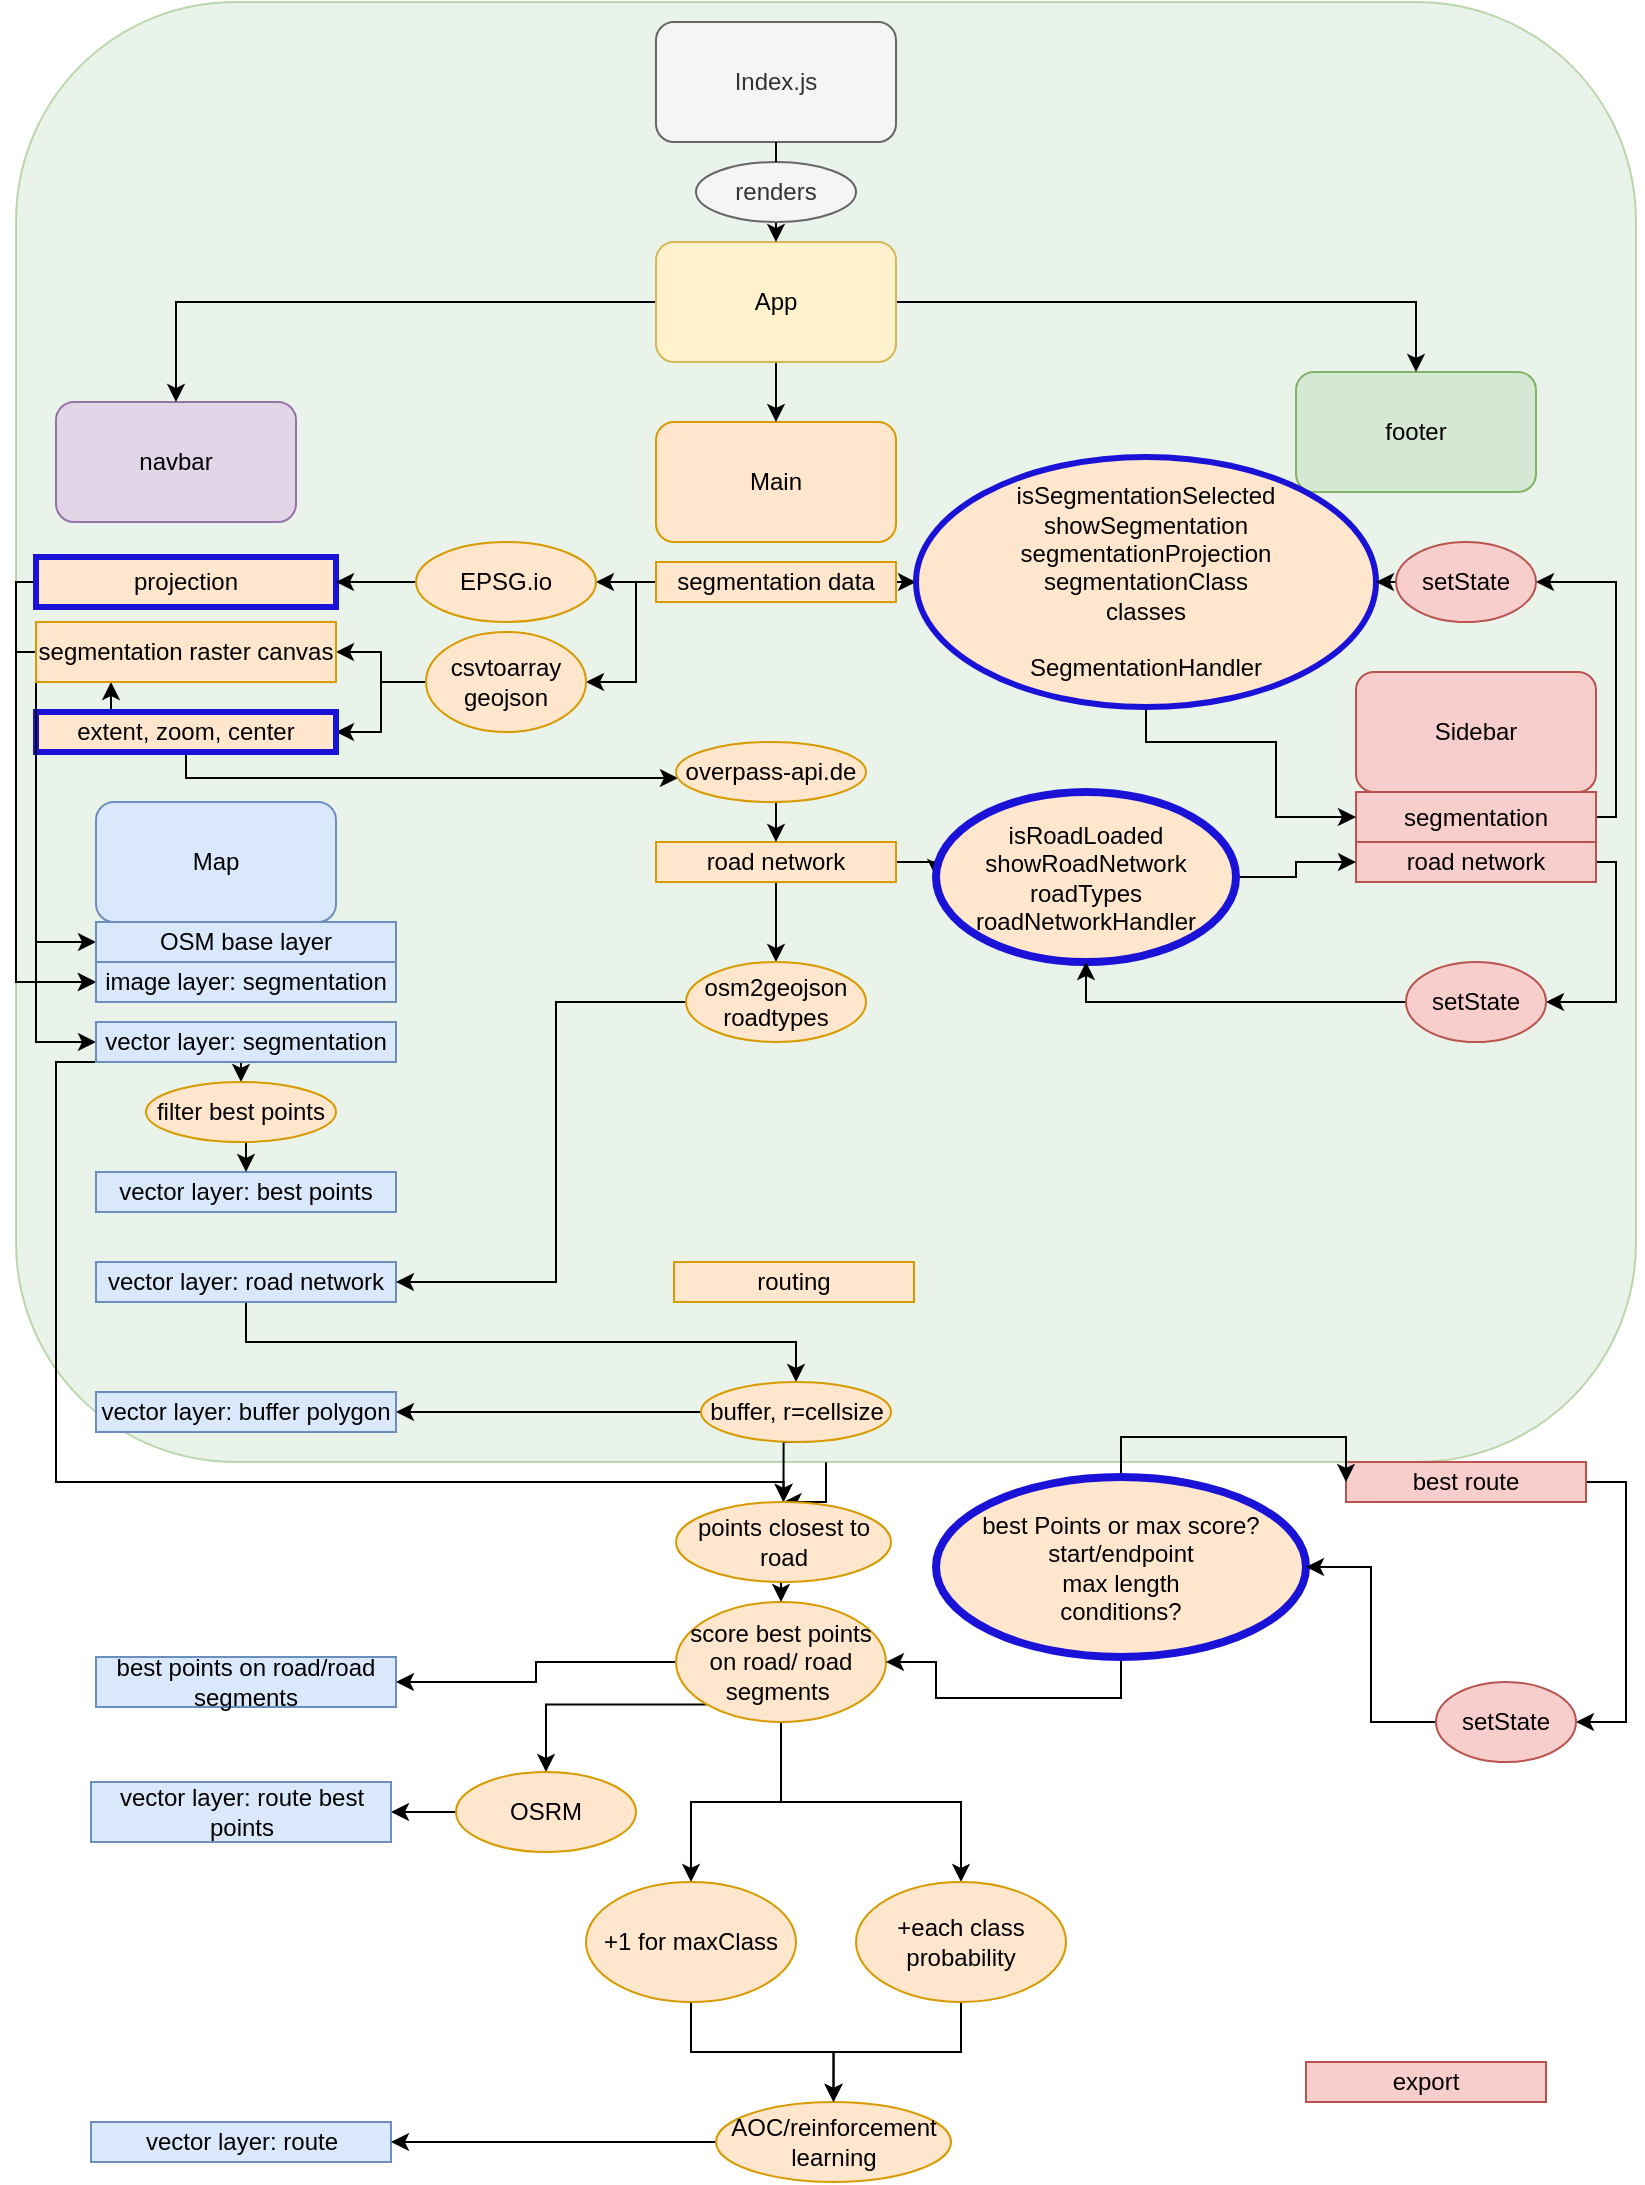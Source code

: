 <mxfile version="20.2.3" type="device"><diagram id="ISMO9yJqFvdcTwZEUGKx" name="Seite-1"><mxGraphModel dx="582" dy="1745" grid="1" gridSize="10" guides="1" tooltips="1" connect="1" arrows="1" fold="1" page="1" pageScale="1" pageWidth="827" pageHeight="1169" math="0" shadow="0"><root><mxCell id="0"/><mxCell id="1" parent="0"/><mxCell id="FlvkhMW4wZBpqQ-9H84d-1" value="" style="edgeStyle=orthogonalEdgeStyle;rounded=0;orthogonalLoop=1;jettySize=auto;html=1;" edge="1" parent="1" source="CpbpkZOTFjQyHkzpmMkU-50" target="CpbpkZOTFjQyHkzpmMkU-32"><mxGeometry relative="1" as="geometry"/></mxCell><mxCell id="CpbpkZOTFjQyHkzpmMkU-50" value="" style="rounded=1;whiteSpace=wrap;html=1;fillColor=#d5e8d4;strokeColor=#82b366;opacity=50;" parent="1" vertex="1"><mxGeometry x="10" width="810" height="730" as="geometry"/></mxCell><mxCell id="XAYOz17kquEguPO8lkq4-1" value="Map" style="rounded=1;whiteSpace=wrap;html=1;fillColor=#dae8fc;strokeColor=#6c8ebf;" parent="1" vertex="1"><mxGeometry x="50" y="400" width="120" height="60" as="geometry"/></mxCell><mxCell id="XAYOz17kquEguPO8lkq4-2" value="footer" style="rounded=1;whiteSpace=wrap;html=1;fillColor=#d5e8d4;strokeColor=#82b366;" parent="1" vertex="1"><mxGeometry x="650" y="185" width="120" height="60" as="geometry"/></mxCell><mxCell id="XAYOz17kquEguPO8lkq4-3" value="Main" style="rounded=1;whiteSpace=wrap;html=1;labelBackgroundColor=none;labelBorderColor=none;fillColor=#ffe6cc;strokeColor=#d79b00;" parent="1" vertex="1"><mxGeometry x="330" y="210" width="120" height="60" as="geometry"/></mxCell><mxCell id="XAYOz17kquEguPO8lkq4-4" value="navbar" style="rounded=1;whiteSpace=wrap;html=1;fillColor=#e1d5e7;strokeColor=#9673a6;" parent="1" vertex="1"><mxGeometry x="30" y="200" width="120" height="60" as="geometry"/></mxCell><mxCell id="XAYOz17kquEguPO8lkq4-54" style="edgeStyle=orthogonalEdgeStyle;rounded=0;orthogonalLoop=1;jettySize=auto;html=1;exitX=0.5;exitY=1;exitDx=0;exitDy=0;entryX=0.5;entryY=0;entryDx=0;entryDy=0;" parent="1" source="XAYOz17kquEguPO8lkq4-5" target="XAYOz17kquEguPO8lkq4-3" edge="1"><mxGeometry relative="1" as="geometry"/></mxCell><mxCell id="XAYOz17kquEguPO8lkq4-55" style="edgeStyle=orthogonalEdgeStyle;rounded=0;orthogonalLoop=1;jettySize=auto;html=1;exitX=0;exitY=0.5;exitDx=0;exitDy=0;entryX=0.5;entryY=0;entryDx=0;entryDy=0;" parent="1" source="XAYOz17kquEguPO8lkq4-5" target="XAYOz17kquEguPO8lkq4-4" edge="1"><mxGeometry relative="1" as="geometry"/></mxCell><mxCell id="XAYOz17kquEguPO8lkq4-56" style="edgeStyle=orthogonalEdgeStyle;rounded=0;orthogonalLoop=1;jettySize=auto;html=1;exitX=1;exitY=0.5;exitDx=0;exitDy=0;entryX=0.5;entryY=0;entryDx=0;entryDy=0;" parent="1" source="XAYOz17kquEguPO8lkq4-5" target="XAYOz17kquEguPO8lkq4-2" edge="1"><mxGeometry relative="1" as="geometry"/></mxCell><mxCell id="XAYOz17kquEguPO8lkq4-5" value="App" style="rounded=1;whiteSpace=wrap;html=1;fillColor=#fff2cc;strokeColor=#d6b656;" parent="1" vertex="1"><mxGeometry x="330" y="120" width="120" height="60" as="geometry"/></mxCell><mxCell id="XAYOz17kquEguPO8lkq4-53" style="edgeStyle=orthogonalEdgeStyle;rounded=0;orthogonalLoop=1;jettySize=auto;html=1;exitX=0.5;exitY=1;exitDx=0;exitDy=0;entryX=0.5;entryY=0;entryDx=0;entryDy=0;startArrow=none;" parent="1" source="XAYOz17kquEguPO8lkq4-58" target="XAYOz17kquEguPO8lkq4-5" edge="1"><mxGeometry relative="1" as="geometry"/></mxCell><mxCell id="XAYOz17kquEguPO8lkq4-6" value="Index.js" style="rounded=1;whiteSpace=wrap;html=1;fillColor=#f5f5f5;fontColor=#333333;strokeColor=#666666;" parent="1" vertex="1"><mxGeometry x="330" y="10" width="120" height="60" as="geometry"/></mxCell><mxCell id="XAYOz17kquEguPO8lkq4-7" value="Sidebar" style="rounded=1;whiteSpace=wrap;html=1;fillColor=#f8cecc;strokeColor=#b85450;" parent="1" vertex="1"><mxGeometry x="680" y="335" width="120" height="60" as="geometry"/></mxCell><mxCell id="XAYOz17kquEguPO8lkq4-18" style="edgeStyle=orthogonalEdgeStyle;rounded=0;orthogonalLoop=1;jettySize=auto;html=1;entryX=1;entryY=0.5;entryDx=0;entryDy=0;exitX=0;exitY=0.5;exitDx=0;exitDy=0;" parent="1" source="XAYOz17kquEguPO8lkq4-33" target="XAYOz17kquEguPO8lkq4-16" edge="1"><mxGeometry relative="1" as="geometry"><mxPoint x="230" y="250" as="sourcePoint"/></mxGeometry></mxCell><mxCell id="XAYOz17kquEguPO8lkq4-23" style="edgeStyle=orthogonalEdgeStyle;rounded=0;orthogonalLoop=1;jettySize=auto;html=1;entryX=1;entryY=0.5;entryDx=0;entryDy=0;exitX=0;exitY=0.5;exitDx=0;exitDy=0;" parent="1" source="XAYOz17kquEguPO8lkq4-33" target="XAYOz17kquEguPO8lkq4-22" edge="1"><mxGeometry relative="1" as="geometry"><mxPoint x="230" y="250" as="sourcePoint"/></mxGeometry></mxCell><mxCell id="XAYOz17kquEguPO8lkq4-35" style="edgeStyle=orthogonalEdgeStyle;rounded=0;orthogonalLoop=1;jettySize=auto;html=1;exitX=0;exitY=0.5;exitDx=0;exitDy=0;entryX=1;entryY=0.5;entryDx=0;entryDy=0;" parent="1" source="XAYOz17kquEguPO8lkq4-13" target="XAYOz17kquEguPO8lkq4-33" edge="1"><mxGeometry relative="1" as="geometry"><Array as="points"><mxPoint x="320" y="290"/><mxPoint x="320" y="340"/></Array></mxGeometry></mxCell><mxCell id="XAYOz17kquEguPO8lkq4-47" style="edgeStyle=orthogonalEdgeStyle;rounded=0;orthogonalLoop=1;jettySize=auto;html=1;exitX=1;exitY=0.5;exitDx=0;exitDy=0;entryX=0;entryY=0.5;entryDx=0;entryDy=0;" parent="1" source="XAYOz17kquEguPO8lkq4-13" target="XAYOz17kquEguPO8lkq4-46" edge="1"><mxGeometry relative="1" as="geometry"/></mxCell><mxCell id="XAYOz17kquEguPO8lkq4-61" style="edgeStyle=orthogonalEdgeStyle;rounded=0;orthogonalLoop=1;jettySize=auto;html=1;exitX=0;exitY=0.5;exitDx=0;exitDy=0;entryX=1;entryY=0.5;entryDx=0;entryDy=0;" parent="1" source="XAYOz17kquEguPO8lkq4-13" target="XAYOz17kquEguPO8lkq4-60" edge="1"><mxGeometry relative="1" as="geometry"/></mxCell><mxCell id="XAYOz17kquEguPO8lkq4-13" value="segmentation data" style="rounded=0;whiteSpace=wrap;html=1;fillColor=#ffe6cc;strokeColor=#d79b00;" parent="1" vertex="1"><mxGeometry x="330" y="280" width="120" height="20" as="geometry"/></mxCell><mxCell id="XAYOz17kquEguPO8lkq4-50" style="edgeStyle=orthogonalEdgeStyle;rounded=0;orthogonalLoop=1;jettySize=auto;html=1;exitX=1;exitY=0.5;exitDx=0;exitDy=0;entryX=0;entryY=0.5;entryDx=0;entryDy=0;" parent="1" source="XAYOz17kquEguPO8lkq4-14" target="XAYOz17kquEguPO8lkq4-49" edge="1"><mxGeometry relative="1" as="geometry"><Array as="points"><mxPoint x="490" y="430"/><mxPoint x="490" y="430"/></Array></mxGeometry></mxCell><mxCell id="XAYOz17kquEguPO8lkq4-64" style="edgeStyle=orthogonalEdgeStyle;rounded=0;orthogonalLoop=1;jettySize=auto;html=1;exitX=0.5;exitY=1;exitDx=0;exitDy=0;" parent="1" source="XAYOz17kquEguPO8lkq4-14" target="XAYOz17kquEguPO8lkq4-36" edge="1"><mxGeometry relative="1" as="geometry"/></mxCell><mxCell id="XAYOz17kquEguPO8lkq4-14" value="road network" style="rounded=0;whiteSpace=wrap;html=1;fillColor=#ffe6cc;strokeColor=#d79b00;" parent="1" vertex="1"><mxGeometry x="330" y="420" width="120" height="20" as="geometry"/></mxCell><mxCell id="XAYOz17kquEguPO8lkq4-15" value="routing" style="rounded=0;whiteSpace=wrap;html=1;fillColor=#ffe6cc;strokeColor=#d79b00;" parent="1" vertex="1"><mxGeometry x="339" y="630" width="120" height="20" as="geometry"/></mxCell><mxCell id="XAYOz17kquEguPO8lkq4-30" style="edgeStyle=orthogonalEdgeStyle;rounded=0;orthogonalLoop=1;jettySize=auto;html=1;exitX=0;exitY=0.5;exitDx=0;exitDy=0;entryX=0;entryY=0.5;entryDx=0;entryDy=0;" parent="1" source="XAYOz17kquEguPO8lkq4-16" target="XAYOz17kquEguPO8lkq4-24" edge="1"><mxGeometry relative="1" as="geometry"><Array as="points"><mxPoint x="20" y="470"/></Array></mxGeometry></mxCell><mxCell id="XAYOz17kquEguPO8lkq4-66" style="edgeStyle=orthogonalEdgeStyle;rounded=0;orthogonalLoop=1;jettySize=auto;html=1;exitX=0.25;exitY=0;exitDx=0;exitDy=0;entryX=0.25;entryY=1;entryDx=0;entryDy=0;" parent="1" source="XAYOz17kquEguPO8lkq4-16" target="XAYOz17kquEguPO8lkq4-22" edge="1"><mxGeometry relative="1" as="geometry"/></mxCell><mxCell id="XAYOz17kquEguPO8lkq4-71" style="edgeStyle=orthogonalEdgeStyle;rounded=0;orthogonalLoop=1;jettySize=auto;html=1;exitX=0.5;exitY=1;exitDx=0;exitDy=0;" parent="1" source="XAYOz17kquEguPO8lkq4-16" target="XAYOz17kquEguPO8lkq4-68" edge="1"><mxGeometry relative="1" as="geometry"><Array as="points"><mxPoint x="95" y="388"/></Array></mxGeometry></mxCell><mxCell id="XAYOz17kquEguPO8lkq4-16" value="extent, zoom, center" style="rounded=0;whiteSpace=wrap;html=1;fillColor=#ffe6cc;strokeColor=#1A13D7;strokeWidth=3;" parent="1" vertex="1"><mxGeometry x="20" y="355" width="150" height="20" as="geometry"/></mxCell><mxCell id="XAYOz17kquEguPO8lkq4-31" style="edgeStyle=orthogonalEdgeStyle;rounded=0;orthogonalLoop=1;jettySize=auto;html=1;exitX=0;exitY=0.5;exitDx=0;exitDy=0;entryX=0;entryY=0.5;entryDx=0;entryDy=0;" parent="1" source="XAYOz17kquEguPO8lkq4-20" target="XAYOz17kquEguPO8lkq4-25" edge="1"><mxGeometry relative="1" as="geometry"><Array as="points"><mxPoint x="10" y="290"/><mxPoint x="10" y="490"/></Array></mxGeometry></mxCell><mxCell id="XAYOz17kquEguPO8lkq4-20" value="projection" style="rounded=0;whiteSpace=wrap;html=1;fillColor=#ffe6cc;strokeColor=#1A13D7;strokeWidth=3;" parent="1" vertex="1"><mxGeometry x="20" y="277.5" width="150" height="25" as="geometry"/></mxCell><mxCell id="XAYOz17kquEguPO8lkq4-67" style="edgeStyle=orthogonalEdgeStyle;rounded=0;orthogonalLoop=1;jettySize=auto;html=1;exitX=0;exitY=0.5;exitDx=0;exitDy=0;entryX=0;entryY=0.5;entryDx=0;entryDy=0;" parent="1" source="XAYOz17kquEguPO8lkq4-22" target="XAYOz17kquEguPO8lkq4-25" edge="1"><mxGeometry relative="1" as="geometry"><Array as="points"><mxPoint x="10" y="325"/><mxPoint x="10" y="490"/></Array></mxGeometry></mxCell><mxCell id="CpbpkZOTFjQyHkzpmMkU-3" style="edgeStyle=orthogonalEdgeStyle;rounded=0;orthogonalLoop=1;jettySize=auto;html=1;exitX=0;exitY=1;exitDx=0;exitDy=0;entryX=0;entryY=0.5;entryDx=0;entryDy=0;" parent="1" source="XAYOz17kquEguPO8lkq4-22" target="CpbpkZOTFjQyHkzpmMkU-1" edge="1"><mxGeometry relative="1" as="geometry"/></mxCell><mxCell id="XAYOz17kquEguPO8lkq4-22" value="segmentation raster canvas" style="rounded=0;whiteSpace=wrap;html=1;fillColor=#ffe6cc;strokeColor=#d79b00;" parent="1" vertex="1"><mxGeometry x="20" y="310" width="150" height="30" as="geometry"/></mxCell><mxCell id="XAYOz17kquEguPO8lkq4-24" value="OSM base layer" style="rounded=0;whiteSpace=wrap;html=1;fillColor=#dae8fc;strokeColor=#6c8ebf;" parent="1" vertex="1"><mxGeometry x="50" y="460" width="150" height="20" as="geometry"/></mxCell><mxCell id="XAYOz17kquEguPO8lkq4-25" value="image layer: segmentation" style="rounded=0;whiteSpace=wrap;html=1;fillColor=#dae8fc;strokeColor=#6c8ebf;" parent="1" vertex="1"><mxGeometry x="50" y="480" width="150" height="20" as="geometry"/></mxCell><mxCell id="CpbpkZOTFjQyHkzpmMkU-16" style="edgeStyle=orthogonalEdgeStyle;rounded=0;orthogonalLoop=1;jettySize=auto;html=1;exitX=0.5;exitY=1;exitDx=0;exitDy=0;entryX=0.5;entryY=0;entryDx=0;entryDy=0;" parent="1" source="XAYOz17kquEguPO8lkq4-26" target="CpbpkZOTFjQyHkzpmMkU-8" edge="1"><mxGeometry relative="1" as="geometry"/></mxCell><mxCell id="XAYOz17kquEguPO8lkq4-26" value="vector layer: road network" style="rounded=0;whiteSpace=wrap;html=1;fillColor=#dae8fc;strokeColor=#6c8ebf;" parent="1" vertex="1"><mxGeometry x="50" y="630" width="150" height="20" as="geometry"/></mxCell><mxCell id="XAYOz17kquEguPO8lkq4-27" value="vector layer: route" style="rounded=0;whiteSpace=wrap;html=1;fillColor=#dae8fc;strokeColor=#6c8ebf;" parent="1" vertex="1"><mxGeometry x="47.5" y="1060" width="150" height="20" as="geometry"/></mxCell><mxCell id="XAYOz17kquEguPO8lkq4-28" value="vector layer: best points" style="rounded=0;whiteSpace=wrap;html=1;fillColor=#dae8fc;strokeColor=#6c8ebf;" parent="1" vertex="1"><mxGeometry x="50" y="585" width="150" height="20" as="geometry"/></mxCell><mxCell id="XAYOz17kquEguPO8lkq4-33" value="csvtoarray&lt;br&gt;geojson" style="ellipse;whiteSpace=wrap;html=1;fillColor=#ffe6cc;strokeColor=#d79b00;" parent="1" vertex="1"><mxGeometry x="215" y="315" width="80" height="50" as="geometry"/></mxCell><mxCell id="XAYOz17kquEguPO8lkq4-38" style="edgeStyle=orthogonalEdgeStyle;rounded=0;orthogonalLoop=1;jettySize=auto;html=1;exitX=0;exitY=0.5;exitDx=0;exitDy=0;entryX=1;entryY=0.5;entryDx=0;entryDy=0;" parent="1" source="XAYOz17kquEguPO8lkq4-36" target="XAYOz17kquEguPO8lkq4-26" edge="1"><mxGeometry relative="1" as="geometry"><Array as="points"><mxPoint x="280" y="500"/><mxPoint x="280" y="640"/></Array></mxGeometry></mxCell><mxCell id="XAYOz17kquEguPO8lkq4-36" value="osm2geojson&lt;br&gt;roadtypes" style="ellipse;whiteSpace=wrap;html=1;fillColor=#ffe6cc;strokeColor=#d79b00;" parent="1" vertex="1"><mxGeometry x="345" y="480" width="90" height="40" as="geometry"/></mxCell><mxCell id="XAYOz17kquEguPO8lkq4-41" value="export" style="rounded=0;whiteSpace=wrap;html=1;fillColor=#f8cecc;strokeColor=#b85450;" parent="1" vertex="1"><mxGeometry x="655" y="1030" width="120" height="20" as="geometry"/></mxCell><mxCell id="CpbpkZOTFjQyHkzpmMkU-46" style="edgeStyle=orthogonalEdgeStyle;rounded=0;orthogonalLoop=1;jettySize=auto;html=1;exitX=1;exitY=0.5;exitDx=0;exitDy=0;entryX=1;entryY=0.5;entryDx=0;entryDy=0;" parent="1" source="XAYOz17kquEguPO8lkq4-42" target="CpbpkZOTFjQyHkzpmMkU-45" edge="1"><mxGeometry relative="1" as="geometry"/></mxCell><mxCell id="XAYOz17kquEguPO8lkq4-42" value="best route" style="rounded=0;whiteSpace=wrap;html=1;fillColor=#f8cecc;strokeColor=#b85450;" parent="1" vertex="1"><mxGeometry x="675" y="730" width="120" height="20" as="geometry"/></mxCell><mxCell id="XAYOz17kquEguPO8lkq4-80" style="edgeStyle=orthogonalEdgeStyle;rounded=0;orthogonalLoop=1;jettySize=auto;html=1;exitX=1;exitY=0.5;exitDx=0;exitDy=0;entryX=1;entryY=0.5;entryDx=0;entryDy=0;" parent="1" source="XAYOz17kquEguPO8lkq4-43" target="XAYOz17kquEguPO8lkq4-78" edge="1"><mxGeometry relative="1" as="geometry"><Array as="points"><mxPoint x="810" y="430"/><mxPoint x="810" y="500"/></Array></mxGeometry></mxCell><mxCell id="XAYOz17kquEguPO8lkq4-43" value="road network" style="rounded=0;whiteSpace=wrap;html=1;fillColor=#f8cecc;strokeColor=#b85450;" parent="1" vertex="1"><mxGeometry x="680" y="420" width="120" height="20" as="geometry"/></mxCell><mxCell id="XAYOz17kquEguPO8lkq4-74" style="edgeStyle=orthogonalEdgeStyle;rounded=0;orthogonalLoop=1;jettySize=auto;html=1;exitX=1;exitY=0.5;exitDx=0;exitDy=0;entryX=1;entryY=0.5;entryDx=0;entryDy=0;" parent="1" source="XAYOz17kquEguPO8lkq4-44" target="XAYOz17kquEguPO8lkq4-75" edge="1"><mxGeometry relative="1" as="geometry"><mxPoint x="810" y="290" as="targetPoint"/><Array as="points"><mxPoint x="810" y="408"/><mxPoint x="810" y="290"/></Array></mxGeometry></mxCell><mxCell id="XAYOz17kquEguPO8lkq4-44" value="segmentation" style="rounded=0;whiteSpace=wrap;html=1;fillColor=#f8cecc;strokeColor=#b85450;" parent="1" vertex="1"><mxGeometry x="680" y="395" width="120" height="25" as="geometry"/></mxCell><mxCell id="XAYOz17kquEguPO8lkq4-48" style="edgeStyle=orthogonalEdgeStyle;rounded=0;orthogonalLoop=1;jettySize=auto;html=1;exitX=0.5;exitY=1;exitDx=0;exitDy=0;entryX=0;entryY=0.5;entryDx=0;entryDy=0;" parent="1" source="XAYOz17kquEguPO8lkq4-46" target="XAYOz17kquEguPO8lkq4-44" edge="1"><mxGeometry relative="1" as="geometry"><Array as="points"><mxPoint x="575" y="370"/><mxPoint x="640" y="370"/><mxPoint x="640" y="408"/></Array></mxGeometry></mxCell><mxCell id="XAYOz17kquEguPO8lkq4-46" value="isSegmentationSelected&lt;br&gt;showSegmentation&lt;br&gt;segmentationProjection&lt;br&gt;segmentationClass&lt;br&gt;classes&lt;br&gt;&lt;br&gt;SegmentationHandler" style="ellipse;whiteSpace=wrap;html=1;fillColor=#ffe6cc;strokeColor=#1A13D7;gradientColor=none;gradientDirection=radial;strokeWidth=3;" parent="1" vertex="1"><mxGeometry x="460" y="227.5" width="230" height="125" as="geometry"/></mxCell><mxCell id="XAYOz17kquEguPO8lkq4-51" style="edgeStyle=orthogonalEdgeStyle;rounded=0;orthogonalLoop=1;jettySize=auto;html=1;exitX=1;exitY=0.5;exitDx=0;exitDy=0;entryX=0;entryY=0.5;entryDx=0;entryDy=0;" parent="1" source="XAYOz17kquEguPO8lkq4-49" target="XAYOz17kquEguPO8lkq4-43" edge="1"><mxGeometry relative="1" as="geometry"/></mxCell><mxCell id="XAYOz17kquEguPO8lkq4-49" value="isRoadLoaded&lt;br&gt;showRoadNetwork&lt;br&gt;roadTypes&lt;br&gt;roadNetworkHandler" style="ellipse;whiteSpace=wrap;html=1;fillColor=#ffe6cc;strokeColor=#1A13D7;strokeWidth=4;" parent="1" vertex="1"><mxGeometry x="470" y="395" width="150" height="85" as="geometry"/></mxCell><mxCell id="XAYOz17kquEguPO8lkq4-58" value="renders" style="ellipse;whiteSpace=wrap;html=1;fillColor=#f5f5f5;fontColor=#333333;strokeColor=#666666;" parent="1" vertex="1"><mxGeometry x="350" y="80" width="80" height="30" as="geometry"/></mxCell><mxCell id="XAYOz17kquEguPO8lkq4-59" value="" style="edgeStyle=orthogonalEdgeStyle;rounded=0;orthogonalLoop=1;jettySize=auto;html=1;exitX=0.5;exitY=1;exitDx=0;exitDy=0;entryX=0.5;entryY=0;entryDx=0;entryDy=0;endArrow=none;" parent="1" source="XAYOz17kquEguPO8lkq4-6" target="XAYOz17kquEguPO8lkq4-58" edge="1"><mxGeometry relative="1" as="geometry"><mxPoint x="390" y="70" as="sourcePoint"/><mxPoint x="390" y="120" as="targetPoint"/></mxGeometry></mxCell><mxCell id="XAYOz17kquEguPO8lkq4-62" style="edgeStyle=orthogonalEdgeStyle;rounded=0;orthogonalLoop=1;jettySize=auto;html=1;exitX=0;exitY=0.5;exitDx=0;exitDy=0;entryX=1;entryY=0.5;entryDx=0;entryDy=0;" parent="1" source="XAYOz17kquEguPO8lkq4-60" target="XAYOz17kquEguPO8lkq4-20" edge="1"><mxGeometry relative="1" as="geometry"/></mxCell><mxCell id="XAYOz17kquEguPO8lkq4-60" value="EPSG.io" style="ellipse;whiteSpace=wrap;html=1;fillColor=#ffe6cc;strokeColor=#d79b00;" parent="1" vertex="1"><mxGeometry x="210" y="270" width="90" height="40" as="geometry"/></mxCell><mxCell id="XAYOz17kquEguPO8lkq4-72" style="edgeStyle=orthogonalEdgeStyle;rounded=0;orthogonalLoop=1;jettySize=auto;html=1;exitX=0.5;exitY=1;exitDx=0;exitDy=0;entryX=0.5;entryY=0;entryDx=0;entryDy=0;" parent="1" source="XAYOz17kquEguPO8lkq4-68" target="XAYOz17kquEguPO8lkq4-14" edge="1"><mxGeometry relative="1" as="geometry"/></mxCell><mxCell id="XAYOz17kquEguPO8lkq4-68" value="overpass-api.de" style="ellipse;whiteSpace=wrap;html=1;fillColor=#ffe6cc;strokeColor=#d79b00;" parent="1" vertex="1"><mxGeometry x="340" y="370" width="95" height="30" as="geometry"/></mxCell><mxCell id="XAYOz17kquEguPO8lkq4-76" style="edgeStyle=orthogonalEdgeStyle;rounded=0;orthogonalLoop=1;jettySize=auto;html=1;exitX=0;exitY=0.5;exitDx=0;exitDy=0;entryX=1;entryY=0.5;entryDx=0;entryDy=0;" parent="1" source="XAYOz17kquEguPO8lkq4-75" target="XAYOz17kquEguPO8lkq4-46" edge="1"><mxGeometry relative="1" as="geometry"/></mxCell><mxCell id="XAYOz17kquEguPO8lkq4-75" value="setState" style="ellipse;whiteSpace=wrap;html=1;labelBackgroundColor=none;labelBorderColor=none;fillColor=#f8cecc;strokeColor=#b85450;" parent="1" vertex="1"><mxGeometry x="700" y="270" width="70" height="40" as="geometry"/></mxCell><mxCell id="XAYOz17kquEguPO8lkq4-79" style="edgeStyle=orthogonalEdgeStyle;rounded=0;orthogonalLoop=1;jettySize=auto;html=1;exitX=0;exitY=0.5;exitDx=0;exitDy=0;entryX=0.5;entryY=1;entryDx=0;entryDy=0;" parent="1" source="XAYOz17kquEguPO8lkq4-78" target="XAYOz17kquEguPO8lkq4-49" edge="1"><mxGeometry relative="1" as="geometry"/></mxCell><mxCell id="XAYOz17kquEguPO8lkq4-78" value="setState" style="ellipse;whiteSpace=wrap;html=1;labelBackgroundColor=none;labelBorderColor=none;fillColor=#f8cecc;strokeColor=#b85450;" parent="1" vertex="1"><mxGeometry x="705" y="480" width="70" height="40" as="geometry"/></mxCell><mxCell id="CpbpkZOTFjQyHkzpmMkU-9" style="edgeStyle=orthogonalEdgeStyle;rounded=0;orthogonalLoop=1;jettySize=auto;html=1;exitX=0.5;exitY=1;exitDx=0;exitDy=0;entryX=0.5;entryY=0;entryDx=0;entryDy=0;" parent="1" source="CpbpkZOTFjQyHkzpmMkU-1" target="CpbpkZOTFjQyHkzpmMkU-5" edge="1"><mxGeometry relative="1" as="geometry"/></mxCell><mxCell id="CpbpkZOTFjQyHkzpmMkU-17" style="edgeStyle=orthogonalEdgeStyle;rounded=0;orthogonalLoop=1;jettySize=auto;html=1;exitX=0;exitY=1;exitDx=0;exitDy=0;entryX=0.5;entryY=0;entryDx=0;entryDy=0;" parent="1" source="CpbpkZOTFjQyHkzpmMkU-1" target="CpbpkZOTFjQyHkzpmMkU-32" edge="1"><mxGeometry relative="1" as="geometry"><mxPoint x="310" y="750" as="targetPoint"/><Array as="points"><mxPoint x="30" y="530"/><mxPoint x="30" y="740"/><mxPoint x="394" y="740"/></Array></mxGeometry></mxCell><mxCell id="CpbpkZOTFjQyHkzpmMkU-1" value="vector layer: segmentation" style="rounded=0;whiteSpace=wrap;html=1;fillColor=#dae8fc;strokeColor=#6c8ebf;" parent="1" vertex="1"><mxGeometry x="50" y="510" width="150" height="20" as="geometry"/></mxCell><mxCell id="CpbpkZOTFjQyHkzpmMkU-10" style="edgeStyle=orthogonalEdgeStyle;rounded=0;orthogonalLoop=1;jettySize=auto;html=1;exitX=0.5;exitY=1;exitDx=0;exitDy=0;entryX=0.5;entryY=0;entryDx=0;entryDy=0;" parent="1" source="CpbpkZOTFjQyHkzpmMkU-5" target="XAYOz17kquEguPO8lkq4-28" edge="1"><mxGeometry relative="1" as="geometry"/></mxCell><mxCell id="CpbpkZOTFjQyHkzpmMkU-5" value="filter best points" style="ellipse;whiteSpace=wrap;html=1;fillColor=#ffe6cc;strokeColor=#d79b00;" parent="1" vertex="1"><mxGeometry x="75" y="540" width="95" height="30" as="geometry"/></mxCell><mxCell id="CpbpkZOTFjQyHkzpmMkU-15" style="edgeStyle=orthogonalEdgeStyle;rounded=0;orthogonalLoop=1;jettySize=auto;html=1;exitX=0.5;exitY=1;exitDx=0;exitDy=0;entryX=0.5;entryY=0;entryDx=0;entryDy=0;" parent="1" source="CpbpkZOTFjQyHkzpmMkU-8" target="CpbpkZOTFjQyHkzpmMkU-32" edge="1"><mxGeometry relative="1" as="geometry"><mxPoint x="125" y="720" as="targetPoint"/></mxGeometry></mxCell><mxCell id="CpbpkZOTFjQyHkzpmMkU-36" style="edgeStyle=orthogonalEdgeStyle;rounded=0;orthogonalLoop=1;jettySize=auto;html=1;exitX=0;exitY=0.5;exitDx=0;exitDy=0;" parent="1" source="CpbpkZOTFjQyHkzpmMkU-8" target="CpbpkZOTFjQyHkzpmMkU-35" edge="1"><mxGeometry relative="1" as="geometry"><mxPoint x="250" y="720" as="targetPoint"/></mxGeometry></mxCell><mxCell id="CpbpkZOTFjQyHkzpmMkU-8" value="buffer, r=cellsize" style="ellipse;whiteSpace=wrap;html=1;fillColor=#ffe6cc;strokeColor=#d79b00;" parent="1" vertex="1"><mxGeometry x="352.5" y="690" width="95" height="30" as="geometry"/></mxCell><mxCell id="CpbpkZOTFjQyHkzpmMkU-21" value="best points on road/road segments" style="rounded=0;whiteSpace=wrap;html=1;fillColor=#dae8fc;strokeColor=#6c8ebf;" parent="1" vertex="1"><mxGeometry x="50" y="827.5" width="150" height="25" as="geometry"/></mxCell><mxCell id="CpbpkZOTFjQyHkzpmMkU-37" style="edgeStyle=orthogonalEdgeStyle;rounded=0;orthogonalLoop=1;jettySize=auto;html=1;exitX=0;exitY=0.5;exitDx=0;exitDy=0;entryX=1;entryY=0.5;entryDx=0;entryDy=0;" parent="1" source="CpbpkZOTFjQyHkzpmMkU-23" target="CpbpkZOTFjQyHkzpmMkU-21" edge="1"><mxGeometry relative="1" as="geometry"/></mxCell><mxCell id="PoCJUWL2z03w7XLpLX7L-9" style="edgeStyle=orthogonalEdgeStyle;rounded=0;orthogonalLoop=1;jettySize=auto;html=1;exitX=0.5;exitY=1;exitDx=0;exitDy=0;" parent="1" source="CpbpkZOTFjQyHkzpmMkU-23" target="PoCJUWL2z03w7XLpLX7L-1" edge="1"><mxGeometry relative="1" as="geometry"/></mxCell><mxCell id="PoCJUWL2z03w7XLpLX7L-10" style="edgeStyle=orthogonalEdgeStyle;rounded=0;orthogonalLoop=1;jettySize=auto;html=1;exitX=0.5;exitY=1;exitDx=0;exitDy=0;entryX=0.5;entryY=0;entryDx=0;entryDy=0;" parent="1" source="CpbpkZOTFjQyHkzpmMkU-23" target="PoCJUWL2z03w7XLpLX7L-2" edge="1"><mxGeometry relative="1" as="geometry"/></mxCell><mxCell id="PoCJUWL2z03w7XLpLX7L-11" style="edgeStyle=orthogonalEdgeStyle;rounded=0;orthogonalLoop=1;jettySize=auto;html=1;exitX=0;exitY=1;exitDx=0;exitDy=0;entryX=0.5;entryY=0;entryDx=0;entryDy=0;" parent="1" source="CpbpkZOTFjQyHkzpmMkU-23" target="CpbpkZOTFjQyHkzpmMkU-38" edge="1"><mxGeometry relative="1" as="geometry"/></mxCell><mxCell id="CpbpkZOTFjQyHkzpmMkU-23" value="score best points on road/ road segments&amp;nbsp;" style="ellipse;whiteSpace=wrap;html=1;fillColor=#ffe6cc;strokeColor=#d79b00;" parent="1" vertex="1"><mxGeometry x="340" y="800" width="105" height="60" as="geometry"/></mxCell><mxCell id="PoCJUWL2z03w7XLpLX7L-13" style="edgeStyle=orthogonalEdgeStyle;rounded=0;orthogonalLoop=1;jettySize=auto;html=1;exitX=0;exitY=0.5;exitDx=0;exitDy=0;" parent="1" source="CpbpkZOTFjQyHkzpmMkU-27" target="XAYOz17kquEguPO8lkq4-27" edge="1"><mxGeometry relative="1" as="geometry"/></mxCell><mxCell id="CpbpkZOTFjQyHkzpmMkU-27" value="AOC/reinforcement learning" style="ellipse;whiteSpace=wrap;html=1;fillColor=#ffe6cc;strokeColor=#d79b00;" parent="1" vertex="1"><mxGeometry x="360" y="1050" width="117.5" height="40" as="geometry"/></mxCell><mxCell id="CpbpkZOTFjQyHkzpmMkU-34" style="edgeStyle=orthogonalEdgeStyle;rounded=0;orthogonalLoop=1;jettySize=auto;html=1;exitX=0.5;exitY=1;exitDx=0;exitDy=0;entryX=0.5;entryY=0;entryDx=0;entryDy=0;" parent="1" source="CpbpkZOTFjQyHkzpmMkU-32" target="CpbpkZOTFjQyHkzpmMkU-23" edge="1"><mxGeometry relative="1" as="geometry"/></mxCell><mxCell id="CpbpkZOTFjQyHkzpmMkU-32" value="points closest to road" style="ellipse;whiteSpace=wrap;html=1;fillColor=#ffe6cc;strokeColor=#d79b00;" parent="1" vertex="1"><mxGeometry x="340" y="750" width="107.5" height="40" as="geometry"/></mxCell><mxCell id="CpbpkZOTFjQyHkzpmMkU-35" value="vector layer: buffer polygon" style="rounded=0;whiteSpace=wrap;html=1;fillColor=#dae8fc;strokeColor=#6c8ebf;" parent="1" vertex="1"><mxGeometry x="50" y="695" width="150" height="20" as="geometry"/></mxCell><mxCell id="CpbpkZOTFjQyHkzpmMkU-41" style="edgeStyle=orthogonalEdgeStyle;rounded=0;orthogonalLoop=1;jettySize=auto;html=1;exitX=0;exitY=0.5;exitDx=0;exitDy=0;entryX=1;entryY=0.5;entryDx=0;entryDy=0;" parent="1" source="CpbpkZOTFjQyHkzpmMkU-38" target="CpbpkZOTFjQyHkzpmMkU-40" edge="1"><mxGeometry relative="1" as="geometry"/></mxCell><mxCell id="CpbpkZOTFjQyHkzpmMkU-38" value="OSRM" style="ellipse;whiteSpace=wrap;html=1;fillColor=#ffe6cc;strokeColor=#d79b00;" parent="1" vertex="1"><mxGeometry x="230" y="885" width="90" height="40" as="geometry"/></mxCell><mxCell id="CpbpkZOTFjQyHkzpmMkU-40" value="vector layer: route best points" style="rounded=0;whiteSpace=wrap;html=1;fillColor=#dae8fc;strokeColor=#6c8ebf;" parent="1" vertex="1"><mxGeometry x="47.5" y="890" width="150" height="30" as="geometry"/></mxCell><mxCell id="CpbpkZOTFjQyHkzpmMkU-44" style="edgeStyle=orthogonalEdgeStyle;rounded=0;orthogonalLoop=1;jettySize=auto;html=1;exitX=0.5;exitY=1;exitDx=0;exitDy=0;entryX=1;entryY=0.5;entryDx=0;entryDy=0;" parent="1" source="CpbpkZOTFjQyHkzpmMkU-43" target="CpbpkZOTFjQyHkzpmMkU-23" edge="1"><mxGeometry relative="1" as="geometry"><Array as="points"><mxPoint x="563" y="848"/><mxPoint x="470" y="848"/><mxPoint x="470" y="830"/></Array></mxGeometry></mxCell><mxCell id="CpbpkZOTFjQyHkzpmMkU-54" style="edgeStyle=orthogonalEdgeStyle;rounded=0;orthogonalLoop=1;jettySize=auto;html=1;exitX=0.5;exitY=0;exitDx=0;exitDy=0;entryX=0;entryY=0.5;entryDx=0;entryDy=0;" parent="1" source="CpbpkZOTFjQyHkzpmMkU-43" target="XAYOz17kquEguPO8lkq4-42" edge="1"><mxGeometry relative="1" as="geometry"/></mxCell><mxCell id="CpbpkZOTFjQyHkzpmMkU-43" value="best Points or max score?&lt;br&gt;start/endpoint&lt;br&gt;max length&lt;br&gt;conditions?" style="ellipse;whiteSpace=wrap;html=1;fillColor=#ffe6cc;strokeColor=#1A13D7;strokeWidth=4;" parent="1" vertex="1"><mxGeometry x="470" y="737.5" width="185" height="90" as="geometry"/></mxCell><mxCell id="CpbpkZOTFjQyHkzpmMkU-47" style="edgeStyle=orthogonalEdgeStyle;rounded=0;orthogonalLoop=1;jettySize=auto;html=1;exitX=0;exitY=0.5;exitDx=0;exitDy=0;entryX=1;entryY=0.5;entryDx=0;entryDy=0;" parent="1" source="CpbpkZOTFjQyHkzpmMkU-45" target="CpbpkZOTFjQyHkzpmMkU-43" edge="1"><mxGeometry relative="1" as="geometry"/></mxCell><mxCell id="CpbpkZOTFjQyHkzpmMkU-45" value="setState" style="ellipse;whiteSpace=wrap;html=1;labelBackgroundColor=none;labelBorderColor=none;fillColor=#f8cecc;strokeColor=#b85450;" parent="1" vertex="1"><mxGeometry x="720" y="840" width="70" height="40" as="geometry"/></mxCell><mxCell id="PoCJUWL2z03w7XLpLX7L-3" value="" style="edgeStyle=orthogonalEdgeStyle;rounded=0;orthogonalLoop=1;jettySize=auto;html=1;" parent="1" source="PoCJUWL2z03w7XLpLX7L-1" target="CpbpkZOTFjQyHkzpmMkU-27" edge="1"><mxGeometry relative="1" as="geometry"/></mxCell><mxCell id="PoCJUWL2z03w7XLpLX7L-1" value="+each class probability" style="ellipse;whiteSpace=wrap;html=1;fillColor=#ffe6cc;strokeColor=#d79b00;" parent="1" vertex="1"><mxGeometry x="430" y="940" width="105" height="60" as="geometry"/></mxCell><mxCell id="PoCJUWL2z03w7XLpLX7L-4" style="edgeStyle=orthogonalEdgeStyle;rounded=0;orthogonalLoop=1;jettySize=auto;html=1;exitX=0.5;exitY=1;exitDx=0;exitDy=0;entryX=0.5;entryY=0;entryDx=0;entryDy=0;" parent="1" source="PoCJUWL2z03w7XLpLX7L-2" target="CpbpkZOTFjQyHkzpmMkU-27" edge="1"><mxGeometry relative="1" as="geometry"/></mxCell><mxCell id="PoCJUWL2z03w7XLpLX7L-2" value="+1 for maxClass" style="ellipse;whiteSpace=wrap;html=1;fillColor=#ffe6cc;strokeColor=#d79b00;" parent="1" vertex="1"><mxGeometry x="295" y="940" width="105" height="60" as="geometry"/></mxCell></root></mxGraphModel></diagram></mxfile>